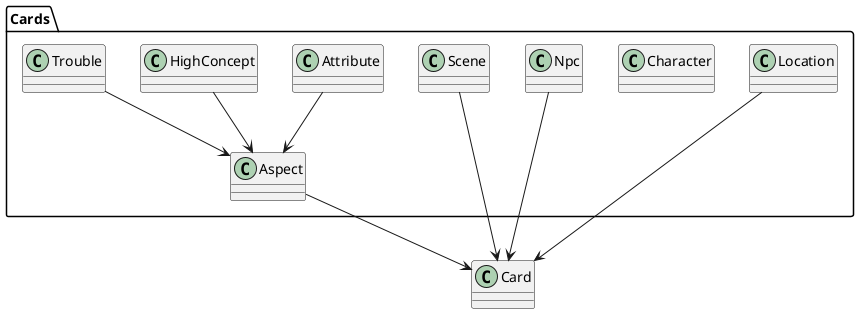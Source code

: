 @startuml "Card - Classes" 

    class Card {
    }

    package Cards {

        class Scene {
        }

        class Character {
        }

        class Npc {
        }

        class Aspect {
        }

        class HighConcept {
        }

        class Trouble {
        }

        class Attribute {
        }

        class Location {
        }

        Scene --> Card
        Npc --> Card
        Aspect --> Card
        Location --> Card

        HighConcept --> Aspect
        Trouble --> Aspect
        Attribute --> Aspect
        

    }
@enduml